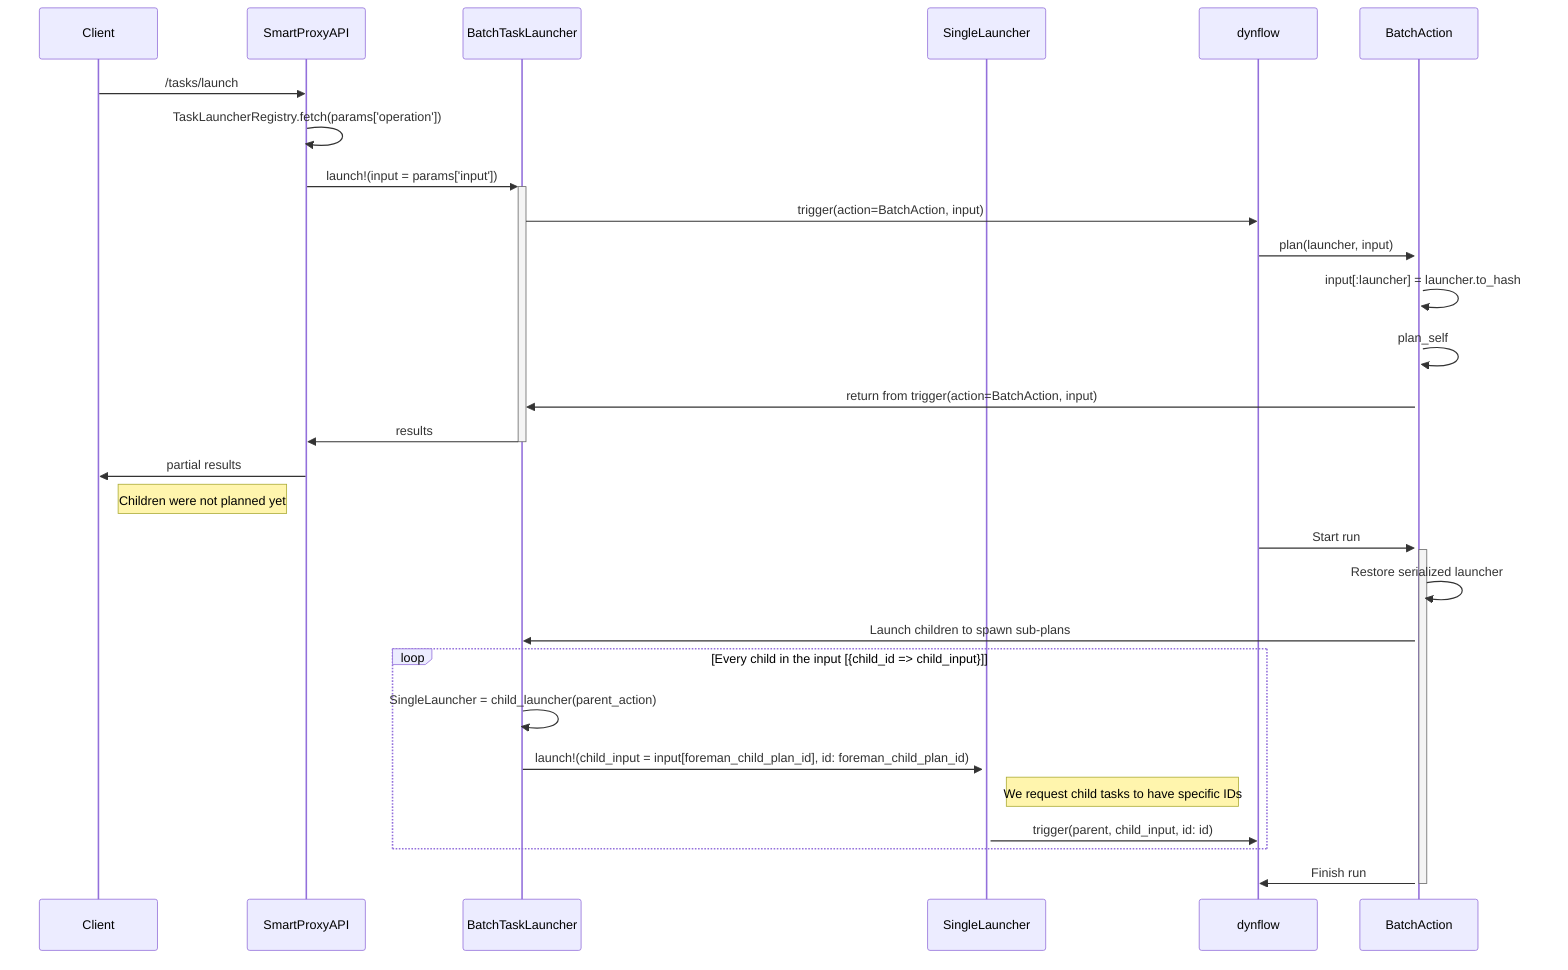 sequenceDiagram
    Client->>SmartProxyAPI: /tasks/launch
    SmartProxyAPI->>SmartProxyAPI: TaskLauncherRegistry.fetch(params['operation'])
    SmartProxyAPI->>+BatchTaskLauncher: launch!(input = params['input'])
    participant SingleLauncher
    BatchTaskLauncher->>dynflow: trigger(action=BatchAction, input)
    dynflow->>+BatchAction: plan(launcher, input)
    BatchAction->>BatchAction: input[:launcher] = launcher.to_hash
    BatchAction->>BatchAction: plan_self
    BatchAction->>BatchTaskLauncher: return from trigger(action=BatchAction, input)
    BatchTaskLauncher->>-SmartProxyAPI: results
    SmartProxyAPI->>Client: partial results
    note right of Client: Children were not planned yet

    dynflow->>+BatchAction: Start run
    BatchAction->>BatchAction: Restore serialized launcher
    BatchAction->>BatchTaskLauncher: Launch children to spawn sub-plans
    loop Every child in the input [{child_id => child_input}]
    BatchTaskLauncher->>BatchTaskLauncher: SingleLauncher = child_launcher(parent_action)
    BatchTaskLauncher->>+SingleLauncher: launch!(child_input = input[foreman_child_plan_id], id: foreman_child_plan_id)
    note right of SingleLauncher: We request child tasks to have specific IDs
    SingleLauncher->>dynflow: trigger(parent, child_input, id: id)
    end

    BatchAction->>-dynflow: Finish run